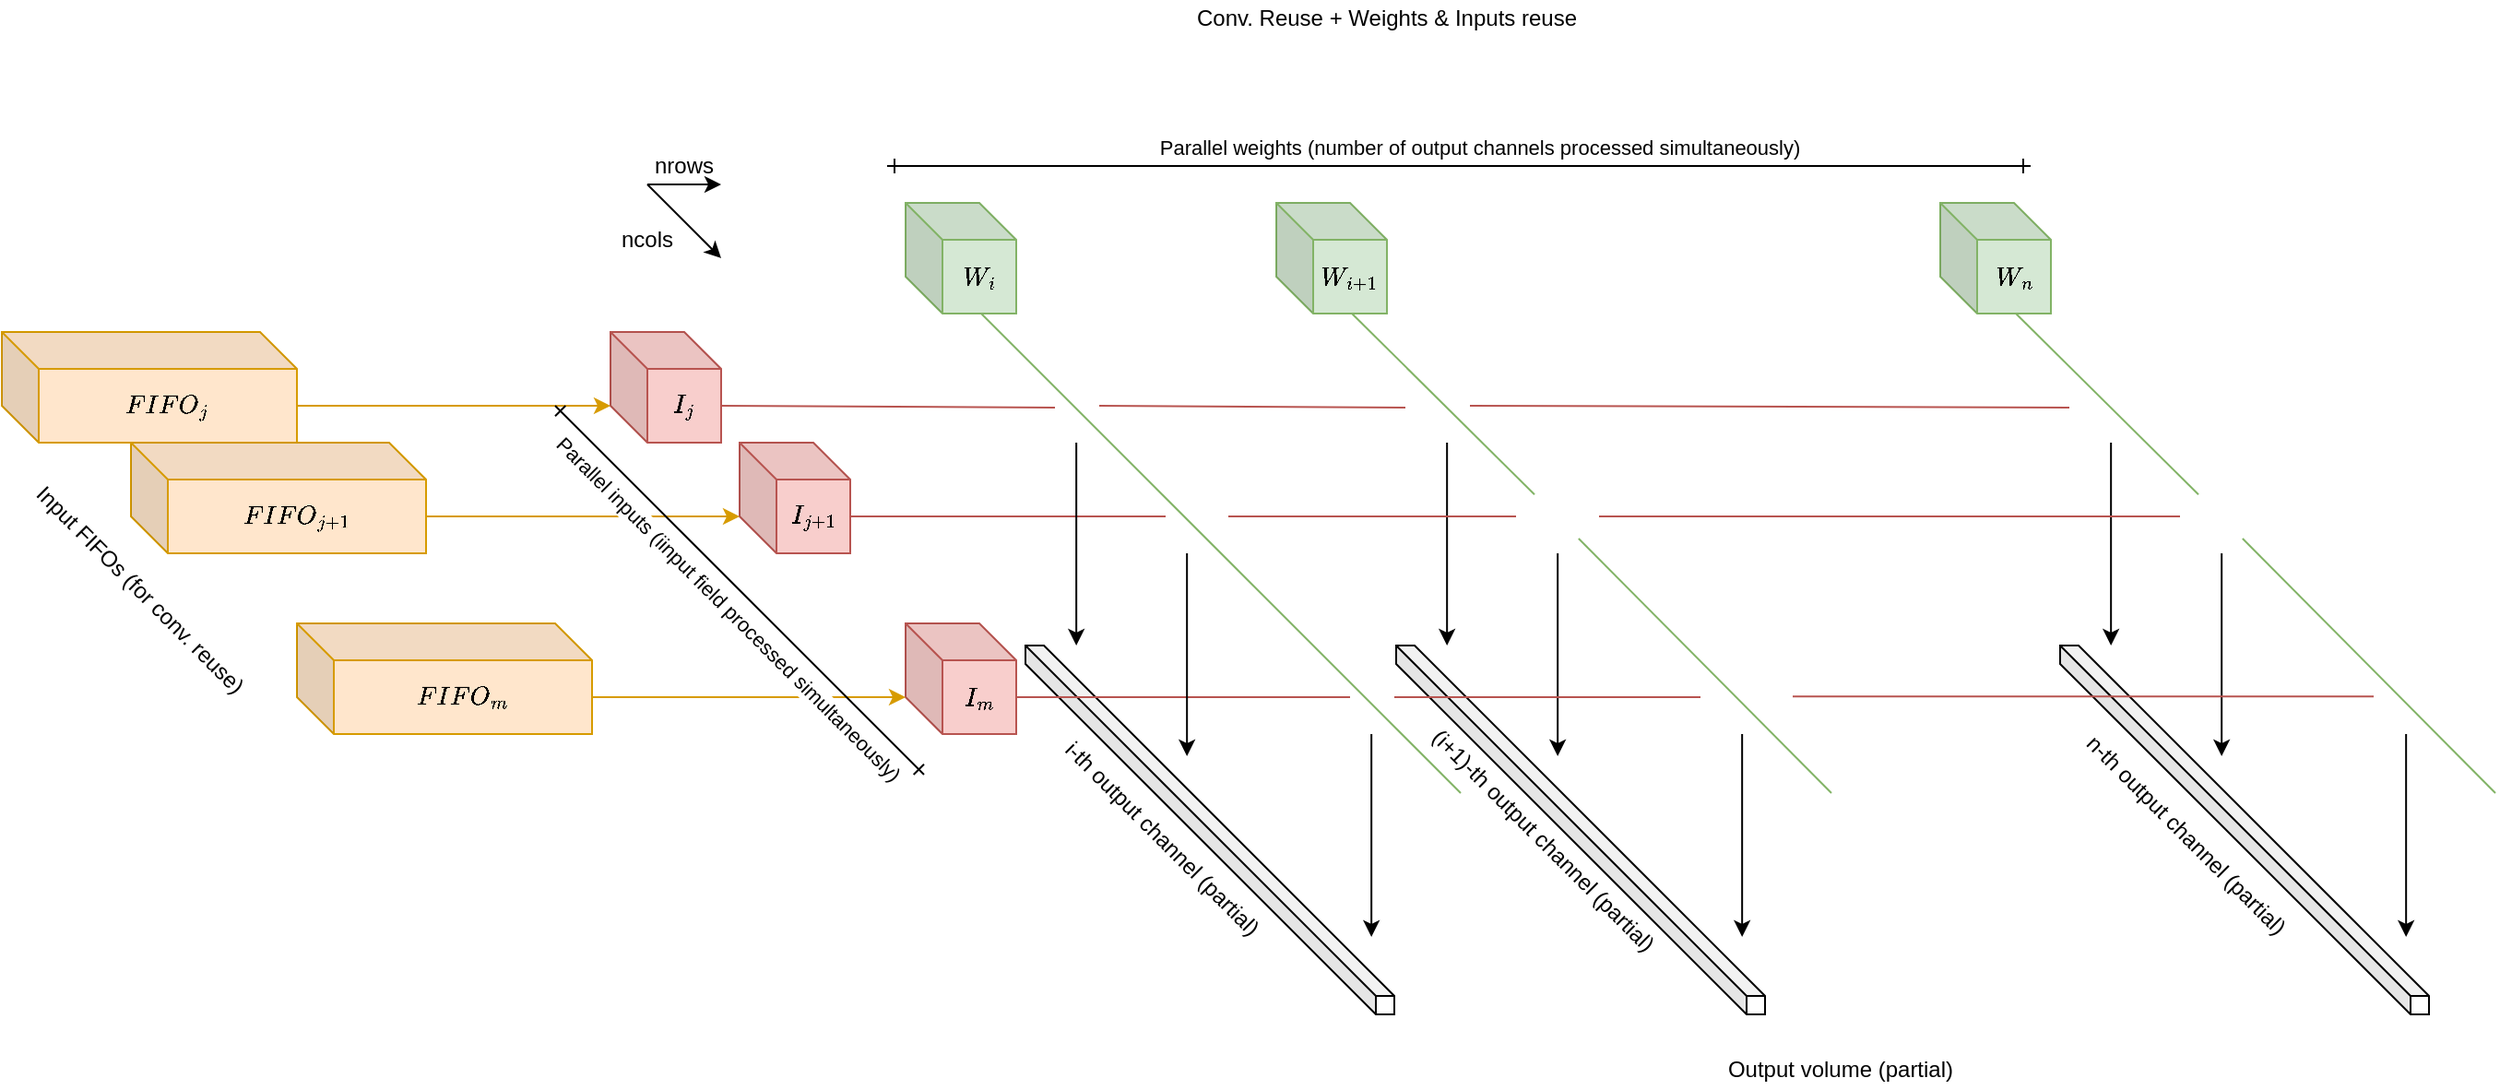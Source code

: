 <mxfile version="14.2.4" type="device"><diagram id="I5fhe5XFKbPEjw1CQDAn" name="Page-1"><mxGraphModel dx="1673" dy="866" grid="1" gridSize="10" guides="1" tooltips="1" connect="1" arrows="1" fold="1" page="1" pageScale="1" pageWidth="1654" pageHeight="1169" math="1" shadow="0"><root><mxCell id="0"/><mxCell id="1" parent="0"/><mxCell id="KKzuxdtbR2nL4gaFR80y-140" value="" style="endArrow=none;html=1;fillColor=#d5e8d4;strokeColor=#82b366;" edge="1" parent="1"><mxGeometry width="50" height="50" relative="1" as="geometry"><mxPoint x="961" y="490" as="sourcePoint"/><mxPoint x="701" y="230" as="targetPoint"/></mxGeometry></mxCell><mxCell id="KKzuxdtbR2nL4gaFR80y-136" value="" style="shape=cube;whiteSpace=wrap;html=1;boundedLbl=1;backgroundOutline=1;darkOpacity=0.05;darkOpacity2=0.1;size=190;" vertex="1" parent="1"><mxGeometry x="725" y="410" width="200" height="200" as="geometry"/></mxCell><mxCell id="KKzuxdtbR2nL4gaFR80y-129" value="$$I_j$$" style="shape=cube;whiteSpace=wrap;html=1;boundedLbl=1;backgroundOutline=1;darkOpacity=0.05;darkOpacity2=0.1;fillColor=#f8cecc;strokeColor=#b85450;" vertex="1" parent="1"><mxGeometry x="500" y="240" width="60" height="60" as="geometry"/></mxCell><mxCell id="KKzuxdtbR2nL4gaFR80y-130" value="$$W_i$$" style="shape=cube;whiteSpace=wrap;html=1;boundedLbl=1;backgroundOutline=1;darkOpacity=0.05;darkOpacity2=0.1;fillColor=#d5e8d4;strokeColor=#82b366;" vertex="1" parent="1"><mxGeometry x="660" y="170" width="60" height="60" as="geometry"/></mxCell><mxCell id="KKzuxdtbR2nL4gaFR80y-131" value="Conv. Reuse + Weights &amp;amp; Inputs reuse" style="text;html=1;strokeColor=none;fillColor=none;align=center;verticalAlign=middle;whiteSpace=wrap;rounded=0;" vertex="1" parent="1"><mxGeometry x="815.5" y="60" width="209.5" height="20" as="geometry"/></mxCell><mxCell id="KKzuxdtbR2nL4gaFR80y-132" style="edgeStyle=orthogonalEdgeStyle;rounded=0;orthogonalLoop=1;jettySize=auto;html=1;exitX=0;exitY=0;exitDx=60;exitDy=40;exitPerimeter=0;entryX=0.5;entryY=1;entryDx=0;entryDy=0;fillColor=#f8cecc;strokeColor=#b85450;endArrow=none;endFill=0;" edge="1" parent="1" source="KKzuxdtbR2nL4gaFR80y-133" target="KKzuxdtbR2nL4gaFR80y-139"><mxGeometry relative="1" as="geometry"/></mxCell><mxCell id="KKzuxdtbR2nL4gaFR80y-133" value="$$I_{j+1}$$" style="shape=cube;whiteSpace=wrap;html=1;boundedLbl=1;backgroundOutline=1;darkOpacity=0.05;darkOpacity2=0.1;fillColor=#f8cecc;strokeColor=#b85450;" vertex="1" parent="1"><mxGeometry x="570" y="300" width="60" height="60" as="geometry"/></mxCell><mxCell id="KKzuxdtbR2nL4gaFR80y-134" style="edgeStyle=orthogonalEdgeStyle;rounded=0;orthogonalLoop=1;jettySize=auto;html=1;exitX=0;exitY=0;exitDx=60;exitDy=40;exitPerimeter=0;endArrow=none;endFill=0;fillColor=#f8cecc;strokeColor=#b85450;" edge="1" parent="1" source="KKzuxdtbR2nL4gaFR80y-135" target="KKzuxdtbR2nL4gaFR80y-142"><mxGeometry relative="1" as="geometry"/></mxCell><mxCell id="KKzuxdtbR2nL4gaFR80y-135" value="$$I_m$$" style="shape=cube;whiteSpace=wrap;html=1;boundedLbl=1;backgroundOutline=1;darkOpacity=0.05;darkOpacity2=0.1;fillColor=#f8cecc;strokeColor=#b85450;" vertex="1" parent="1"><mxGeometry x="660" y="398" width="60" height="60" as="geometry"/></mxCell><mxCell id="KKzuxdtbR2nL4gaFR80y-137" value="" style="endArrow=none;html=1;entryX=0.5;entryY=1;entryDx=0;entryDy=0;exitX=0;exitY=0;exitDx=60;exitDy=40;exitPerimeter=0;endFill=0;fillColor=#f8cecc;strokeColor=#b85450;" edge="1" parent="1" source="KKzuxdtbR2nL4gaFR80y-129" target="KKzuxdtbR2nL4gaFR80y-141"><mxGeometry width="50" height="50" relative="1" as="geometry"><mxPoint x="581" y="360" as="sourcePoint"/><mxPoint x="631" y="310" as="targetPoint"/></mxGeometry></mxCell><mxCell id="KKzuxdtbR2nL4gaFR80y-139" value="" style="shape=image;html=1;verticalAlign=top;verticalLabelPosition=bottom;labelBackgroundColor=#ffffff;imageAspect=0;aspect=fixed;image=https://cdn2.iconfinder.com/data/icons/crystalproject/Open-Office-Icons/stock_draw-sphere.png;direction=south;" vertex="1" parent="1"><mxGeometry x="801" y="328" width="24" height="24" as="geometry"/></mxCell><mxCell id="KKzuxdtbR2nL4gaFR80y-141" value="" style="shape=image;html=1;verticalAlign=top;verticalLabelPosition=bottom;labelBackgroundColor=#ffffff;imageAspect=0;aspect=fixed;image=https://cdn2.iconfinder.com/data/icons/crystalproject/Open-Office-Icons/stock_draw-sphere.png;direction=south;" vertex="1" parent="1"><mxGeometry x="741" y="269" width="24" height="24" as="geometry"/></mxCell><mxCell id="KKzuxdtbR2nL4gaFR80y-142" value="" style="shape=image;html=1;verticalAlign=top;verticalLabelPosition=bottom;labelBackgroundColor=#ffffff;imageAspect=0;aspect=fixed;image=https://cdn2.iconfinder.com/data/icons/crystalproject/Open-Office-Icons/stock_draw-sphere.png;direction=south;" vertex="1" parent="1"><mxGeometry x="901" y="426" width="24" height="24" as="geometry"/></mxCell><mxCell id="KKzuxdtbR2nL4gaFR80y-145" value="i-th output channel (partial)" style="text;html=1;strokeColor=none;fillColor=none;align=center;verticalAlign=middle;whiteSpace=wrap;rounded=0;rotation=45;" vertex="1" parent="1"><mxGeometry x="720" y="500" width="159" height="29.14" as="geometry"/></mxCell><mxCell id="KKzuxdtbR2nL4gaFR80y-146" value="" style="endArrow=classic;html=1;" edge="1" parent="1"><mxGeometry width="50" height="50" relative="1" as="geometry"><mxPoint x="912.58" y="458" as="sourcePoint"/><mxPoint x="912.58" y="568" as="targetPoint"/></mxGeometry></mxCell><mxCell id="KKzuxdtbR2nL4gaFR80y-147" value="" style="endArrow=classic;html=1;" edge="1" parent="1"><mxGeometry width="50" height="50" relative="1" as="geometry"><mxPoint x="812.58" y="360" as="sourcePoint"/><mxPoint x="812.58" y="470" as="targetPoint"/></mxGeometry></mxCell><mxCell id="KKzuxdtbR2nL4gaFR80y-149" value="" style="endArrow=classic;html=1;" edge="1" parent="1"><mxGeometry width="50" height="50" relative="1" as="geometry"><mxPoint x="752.58" y="300" as="sourcePoint"/><mxPoint x="752.58" y="410" as="targetPoint"/></mxGeometry></mxCell><mxCell id="KKzuxdtbR2nL4gaFR80y-150" value="" style="shape=cube;whiteSpace=wrap;html=1;boundedLbl=1;backgroundOutline=1;darkOpacity=0.05;darkOpacity2=0.1;size=190;" vertex="1" parent="1"><mxGeometry x="926" y="410" width="200" height="200" as="geometry"/></mxCell><mxCell id="KKzuxdtbR2nL4gaFR80y-151" value="$$W_{i+1}$$" style="shape=cube;whiteSpace=wrap;html=1;boundedLbl=1;backgroundOutline=1;darkOpacity=0.05;darkOpacity2=0.1;fillColor=#d5e8d4;strokeColor=#82b366;" vertex="1" parent="1"><mxGeometry x="861" y="170" width="60" height="60" as="geometry"/></mxCell><mxCell id="KKzuxdtbR2nL4gaFR80y-152" value="" style="endArrow=none;html=1;fillColor=#d5e8d4;strokeColor=#82b366;" edge="1" parent="1" source="KKzuxdtbR2nL4gaFR80y-166"><mxGeometry width="50" height="50" relative="1" as="geometry"><mxPoint x="1162" y="490" as="sourcePoint"/><mxPoint x="902" y="230" as="targetPoint"/></mxGeometry></mxCell><mxCell id="KKzuxdtbR2nL4gaFR80y-153" value="" style="shape=image;html=1;verticalAlign=top;verticalLabelPosition=bottom;labelBackgroundColor=#ffffff;imageAspect=0;aspect=fixed;image=https://cdn2.iconfinder.com/data/icons/crystalproject/Open-Office-Icons/stock_draw-sphere.png;direction=south;" vertex="1" parent="1"><mxGeometry x="942" y="269" width="24" height="24" as="geometry"/></mxCell><mxCell id="KKzuxdtbR2nL4gaFR80y-155" value="" style="endArrow=classic;html=1;" edge="1" parent="1"><mxGeometry width="50" height="50" relative="1" as="geometry"><mxPoint x="1113.58" y="458" as="sourcePoint"/><mxPoint x="1113.58" y="568" as="targetPoint"/></mxGeometry></mxCell><mxCell id="KKzuxdtbR2nL4gaFR80y-156" value="" style="endArrow=classic;html=1;" edge="1" parent="1"><mxGeometry width="50" height="50" relative="1" as="geometry"><mxPoint x="1013.58" y="360" as="sourcePoint"/><mxPoint x="1013.58" y="470" as="targetPoint"/></mxGeometry></mxCell><mxCell id="KKzuxdtbR2nL4gaFR80y-157" value="" style="endArrow=classic;html=1;" edge="1" parent="1"><mxGeometry width="50" height="50" relative="1" as="geometry"><mxPoint x="953.58" y="300" as="sourcePoint"/><mxPoint x="953.58" y="410" as="targetPoint"/></mxGeometry></mxCell><mxCell id="KKzuxdtbR2nL4gaFR80y-158" value="" style="shape=cube;whiteSpace=wrap;html=1;boundedLbl=1;backgroundOutline=1;darkOpacity=0.05;darkOpacity2=0.1;size=190;" vertex="1" parent="1"><mxGeometry x="1286" y="410" width="200" height="200" as="geometry"/></mxCell><mxCell id="KKzuxdtbR2nL4gaFR80y-159" value="$$W_n$$" style="shape=cube;whiteSpace=wrap;html=1;boundedLbl=1;backgroundOutline=1;darkOpacity=0.05;darkOpacity2=0.1;fillColor=#d5e8d4;strokeColor=#82b366;" vertex="1" parent="1"><mxGeometry x="1221" y="170" width="60" height="60" as="geometry"/></mxCell><mxCell id="KKzuxdtbR2nL4gaFR80y-160" value="" style="endArrow=none;html=1;fillColor=#d5e8d4;strokeColor=#82b366;" edge="1" parent="1" source="KKzuxdtbR2nL4gaFR80y-168"><mxGeometry width="50" height="50" relative="1" as="geometry"><mxPoint x="1522" y="490" as="sourcePoint"/><mxPoint x="1262" y="230" as="targetPoint"/></mxGeometry></mxCell><mxCell id="KKzuxdtbR2nL4gaFR80y-161" value="" style="shape=image;html=1;verticalAlign=top;verticalLabelPosition=bottom;labelBackgroundColor=#ffffff;imageAspect=0;aspect=fixed;image=https://cdn2.iconfinder.com/data/icons/crystalproject/Open-Office-Icons/stock_draw-sphere.png;direction=south;" vertex="1" parent="1"><mxGeometry x="1302" y="269" width="24" height="24" as="geometry"/></mxCell><mxCell id="KKzuxdtbR2nL4gaFR80y-163" value="" style="endArrow=classic;html=1;" edge="1" parent="1"><mxGeometry width="50" height="50" relative="1" as="geometry"><mxPoint x="1473.58" y="458" as="sourcePoint"/><mxPoint x="1473.58" y="568" as="targetPoint"/></mxGeometry></mxCell><mxCell id="KKzuxdtbR2nL4gaFR80y-164" value="" style="endArrow=classic;html=1;" edge="1" parent="1"><mxGeometry width="50" height="50" relative="1" as="geometry"><mxPoint x="1373.58" y="360" as="sourcePoint"/><mxPoint x="1373.58" y="470" as="targetPoint"/></mxGeometry></mxCell><mxCell id="KKzuxdtbR2nL4gaFR80y-165" value="" style="endArrow=classic;html=1;" edge="1" parent="1"><mxGeometry width="50" height="50" relative="1" as="geometry"><mxPoint x="1313.58" y="300" as="sourcePoint"/><mxPoint x="1313.58" y="410" as="targetPoint"/></mxGeometry></mxCell><mxCell id="KKzuxdtbR2nL4gaFR80y-166" value="" style="shape=image;html=1;verticalAlign=top;verticalLabelPosition=bottom;labelBackgroundColor=#ffffff;imageAspect=0;aspect=fixed;image=https://cdn2.iconfinder.com/data/icons/crystalproject/Open-Office-Icons/stock_draw-sphere.png;direction=south;" vertex="1" parent="1"><mxGeometry x="1001" y="328" width="24" height="24" as="geometry"/></mxCell><mxCell id="KKzuxdtbR2nL4gaFR80y-167" value="" style="endArrow=none;html=1;fillColor=#d5e8d4;strokeColor=#82b366;" edge="1" parent="1" target="KKzuxdtbR2nL4gaFR80y-166"><mxGeometry width="50" height="50" relative="1" as="geometry"><mxPoint x="1162" y="490" as="sourcePoint"/><mxPoint x="902" y="230" as="targetPoint"/></mxGeometry></mxCell><mxCell id="KKzuxdtbR2nL4gaFR80y-168" value="" style="shape=image;html=1;verticalAlign=top;verticalLabelPosition=bottom;labelBackgroundColor=#ffffff;imageAspect=0;aspect=fixed;image=https://cdn2.iconfinder.com/data/icons/crystalproject/Open-Office-Icons/stock_draw-sphere.png;direction=south;" vertex="1" parent="1"><mxGeometry x="1361" y="328" width="24" height="24" as="geometry"/></mxCell><mxCell id="KKzuxdtbR2nL4gaFR80y-169" value="" style="endArrow=none;html=1;fillColor=#d5e8d4;strokeColor=#82b366;" edge="1" parent="1" target="KKzuxdtbR2nL4gaFR80y-168"><mxGeometry width="50" height="50" relative="1" as="geometry"><mxPoint x="1522" y="490" as="sourcePoint"/><mxPoint x="1262" y="230" as="targetPoint"/></mxGeometry></mxCell><mxCell id="KKzuxdtbR2nL4gaFR80y-170" value="(i+1)-th output channel (partial)" style="text;html=1;strokeColor=none;fillColor=none;align=center;verticalAlign=middle;whiteSpace=wrap;rounded=0;rotation=45;" vertex="1" parent="1"><mxGeometry x="921.25" y="503.54" width="169" height="25.6" as="geometry"/></mxCell><mxCell id="KKzuxdtbR2nL4gaFR80y-171" value="n-th output channel (partial)" style="text;html=1;strokeColor=none;fillColor=none;align=center;verticalAlign=middle;whiteSpace=wrap;rounded=0;rotation=45;" vertex="1" parent="1"><mxGeometry x="1270" y="500.0" width="169" height="25.6" as="geometry"/></mxCell><mxCell id="KKzuxdtbR2nL4gaFR80y-172" style="edgeStyle=orthogonalEdgeStyle;rounded=0;orthogonalLoop=1;jettySize=auto;html=1;fillColor=#f8cecc;strokeColor=#b85450;endArrow=none;endFill=0;" edge="1" parent="1"><mxGeometry relative="1" as="geometry"><mxPoint x="835" y="340" as="sourcePoint"/><mxPoint x="991" y="340" as="targetPoint"/></mxGeometry></mxCell><mxCell id="KKzuxdtbR2nL4gaFR80y-173" style="edgeStyle=orthogonalEdgeStyle;rounded=0;orthogonalLoop=1;jettySize=auto;html=1;exitX=0;exitY=0;exitDx=60;exitDy=40;exitPerimeter=0;endArrow=none;endFill=0;fillColor=#f8cecc;strokeColor=#b85450;" edge="1" parent="1"><mxGeometry relative="1" as="geometry"><mxPoint x="925" y="438" as="sourcePoint"/><mxPoint x="1091" y="438" as="targetPoint"/></mxGeometry></mxCell><mxCell id="KKzuxdtbR2nL4gaFR80y-174" value="" style="endArrow=none;html=1;exitX=0;exitY=0;exitDx=60;exitDy=40;exitPerimeter=0;endFill=0;fillColor=#f8cecc;strokeColor=#b85450;" edge="1" parent="1"><mxGeometry width="50" height="50" relative="1" as="geometry"><mxPoint x="765" y="280" as="sourcePoint"/><mxPoint x="931" y="281" as="targetPoint"/></mxGeometry></mxCell><mxCell id="KKzuxdtbR2nL4gaFR80y-175" style="edgeStyle=orthogonalEdgeStyle;rounded=0;orthogonalLoop=1;jettySize=auto;html=1;exitX=0;exitY=0;exitDx=60;exitDy=40;exitPerimeter=0;fillColor=#f8cecc;strokeColor=#b85450;endArrow=none;endFill=0;" edge="1" parent="1"><mxGeometry relative="1" as="geometry"><mxPoint x="1036" y="340" as="sourcePoint"/><mxPoint x="1351" y="340" as="targetPoint"/></mxGeometry></mxCell><mxCell id="KKzuxdtbR2nL4gaFR80y-177" value="" style="endArrow=none;html=1;exitX=0;exitY=0;exitDx=60;exitDy=40;exitPerimeter=0;endFill=0;fillColor=#f8cecc;strokeColor=#b85450;" edge="1" parent="1"><mxGeometry width="50" height="50" relative="1" as="geometry"><mxPoint x="966" y="280" as="sourcePoint"/><mxPoint x="1291" y="281" as="targetPoint"/></mxGeometry></mxCell><mxCell id="KKzuxdtbR2nL4gaFR80y-178" style="edgeStyle=orthogonalEdgeStyle;rounded=0;orthogonalLoop=1;jettySize=auto;html=1;exitX=0;exitY=0;exitDx=60;exitDy=40;exitPerimeter=0;fillColor=#f8cecc;strokeColor=#b85450;endArrow=none;endFill=0;" edge="1" parent="1"><mxGeometry relative="1" as="geometry"><mxPoint x="1141" y="437.58" as="sourcePoint"/><mxPoint x="1456" y="437.58" as="targetPoint"/></mxGeometry></mxCell><mxCell id="KKzuxdtbR2nL4gaFR80y-154" value="" style="shape=image;html=1;verticalAlign=top;verticalLabelPosition=bottom;labelBackgroundColor=#ffffff;imageAspect=0;aspect=fixed;image=https://cdn2.iconfinder.com/data/icons/crystalproject/Open-Office-Icons/stock_draw-sphere.png;direction=south;" vertex="1" parent="1"><mxGeometry x="1102" y="426" width="24" height="24" as="geometry"/></mxCell><mxCell id="KKzuxdtbR2nL4gaFR80y-162" value="" style="shape=image;html=1;verticalAlign=top;verticalLabelPosition=bottom;labelBackgroundColor=#ffffff;imageAspect=0;aspect=fixed;image=https://cdn2.iconfinder.com/data/icons/crystalproject/Open-Office-Icons/stock_draw-sphere.png;direction=south;" vertex="1" parent="1"><mxGeometry x="1462" y="426" width="24" height="24" as="geometry"/></mxCell><mxCell id="KKzuxdtbR2nL4gaFR80y-184" style="edgeStyle=orthogonalEdgeStyle;rounded=0;orthogonalLoop=1;jettySize=auto;html=1;exitX=0;exitY=0;exitDx=160;exitDy=40;exitPerimeter=0;entryX=0;entryY=0;entryDx=0;entryDy=40;entryPerimeter=0;endArrow=classic;endFill=1;fillColor=#ffe6cc;strokeColor=#d79b00;" edge="1" parent="1" source="KKzuxdtbR2nL4gaFR80y-181" target="KKzuxdtbR2nL4gaFR80y-129"><mxGeometry relative="1" as="geometry"/></mxCell><mxCell id="KKzuxdtbR2nL4gaFR80y-181" value="$$FIFO_j$$" style="shape=cube;whiteSpace=wrap;html=1;boundedLbl=1;backgroundOutline=1;darkOpacity=0.05;darkOpacity2=0.1;fillColor=#ffe6cc;strokeColor=#d79b00;" vertex="1" parent="1"><mxGeometry x="170" y="240" width="160" height="60" as="geometry"/></mxCell><mxCell id="KKzuxdtbR2nL4gaFR80y-185" style="edgeStyle=orthogonalEdgeStyle;rounded=0;orthogonalLoop=1;jettySize=auto;html=1;exitX=0;exitY=0;exitDx=160;exitDy=40;exitPerimeter=0;entryX=0;entryY=0;entryDx=0;entryDy=40;entryPerimeter=0;endArrow=classic;endFill=1;fillColor=#ffe6cc;strokeColor=#d79b00;" edge="1" parent="1" source="KKzuxdtbR2nL4gaFR80y-182" target="KKzuxdtbR2nL4gaFR80y-133"><mxGeometry relative="1" as="geometry"/></mxCell><mxCell id="KKzuxdtbR2nL4gaFR80y-182" value="$$FIFO_{j+1}$$" style="shape=cube;whiteSpace=wrap;html=1;boundedLbl=1;backgroundOutline=1;darkOpacity=0.05;darkOpacity2=0.1;fillColor=#ffe6cc;strokeColor=#d79b00;" vertex="1" parent="1"><mxGeometry x="240" y="300" width="160" height="60" as="geometry"/></mxCell><mxCell id="KKzuxdtbR2nL4gaFR80y-186" style="edgeStyle=orthogonalEdgeStyle;rounded=0;orthogonalLoop=1;jettySize=auto;html=1;exitX=0;exitY=0;exitDx=160;exitDy=40;exitPerimeter=0;entryX=0;entryY=0;entryDx=0;entryDy=40;entryPerimeter=0;endArrow=classic;endFill=1;fillColor=#ffe6cc;strokeColor=#d79b00;" edge="1" parent="1" source="KKzuxdtbR2nL4gaFR80y-183" target="KKzuxdtbR2nL4gaFR80y-135"><mxGeometry relative="1" as="geometry"/></mxCell><mxCell id="KKzuxdtbR2nL4gaFR80y-183" value="$$FIFO_m$$" style="shape=cube;whiteSpace=wrap;html=1;boundedLbl=1;backgroundOutline=1;darkOpacity=0.05;darkOpacity2=0.1;fillColor=#ffe6cc;strokeColor=#d79b00;" vertex="1" parent="1"><mxGeometry x="330" y="398" width="160" height="60" as="geometry"/></mxCell><mxCell id="KKzuxdtbR2nL4gaFR80y-187" value="Output volume (partial)" style="text;html=1;strokeColor=none;fillColor=none;align=center;verticalAlign=middle;whiteSpace=wrap;rounded=0;" vertex="1" parent="1"><mxGeometry x="1048" y="630" width="238" height="20" as="geometry"/></mxCell><mxCell id="KKzuxdtbR2nL4gaFR80y-188" value="" style="endArrow=classic;html=1;" edge="1" parent="1"><mxGeometry width="50" height="50" relative="1" as="geometry"><mxPoint x="520" y="160" as="sourcePoint"/><mxPoint x="560" y="160" as="targetPoint"/></mxGeometry></mxCell><mxCell id="KKzuxdtbR2nL4gaFR80y-189" value="" style="endArrow=classic;html=1;" edge="1" parent="1"><mxGeometry width="50" height="50" relative="1" as="geometry"><mxPoint x="520" y="160" as="sourcePoint"/><mxPoint x="560" y="200" as="targetPoint"/></mxGeometry></mxCell><mxCell id="KKzuxdtbR2nL4gaFR80y-190" value="ncols" style="text;html=1;strokeColor=none;fillColor=none;align=center;verticalAlign=middle;whiteSpace=wrap;rounded=0;" vertex="1" parent="1"><mxGeometry x="500" y="180" width="40" height="20" as="geometry"/></mxCell><mxCell id="KKzuxdtbR2nL4gaFR80y-191" value="nrows" style="text;html=1;strokeColor=none;fillColor=none;align=center;verticalAlign=middle;whiteSpace=wrap;rounded=0;" vertex="1" parent="1"><mxGeometry x="520" y="140" width="40" height="20" as="geometry"/></mxCell><mxCell id="KKzuxdtbR2nL4gaFR80y-192" value="" style="endArrow=ERone;html=1;startArrow=ERone;startFill=0;endFill=0;" edge="1" parent="1"><mxGeometry width="50" height="50" relative="1" as="geometry"><mxPoint x="650" y="150" as="sourcePoint"/><mxPoint x="1270" y="150" as="targetPoint"/></mxGeometry></mxCell><mxCell id="KKzuxdtbR2nL4gaFR80y-193" value="Parallel weights (number of output channels processed simultaneously)" style="edgeLabel;html=1;align=center;verticalAlign=middle;resizable=0;points=[];" vertex="1" connectable="0" parent="KKzuxdtbR2nL4gaFR80y-192"><mxGeometry x="-0.04" y="2" relative="1" as="geometry"><mxPoint x="23.35" y="-8" as="offset"/></mxGeometry></mxCell><mxCell id="KKzuxdtbR2nL4gaFR80y-194" value="" style="endArrow=ERone;html=1;endFill=0;startArrow=ERone;startFill=0;" edge="1" parent="1"><mxGeometry width="50" height="50" relative="1" as="geometry"><mxPoint x="670" y="480" as="sourcePoint"/><mxPoint x="470" y="280" as="targetPoint"/></mxGeometry></mxCell><mxCell id="KKzuxdtbR2nL4gaFR80y-195" value="Parallel inputs (iinput field processed simultaneously)" style="edgeLabel;html=1;align=center;verticalAlign=middle;resizable=0;points=[];rotation=45;" vertex="1" connectable="0" parent="KKzuxdtbR2nL4gaFR80y-194"><mxGeometry x="0.113" relative="1" as="geometry"><mxPoint x="5.38" y="20.92" as="offset"/></mxGeometry></mxCell><mxCell id="KKzuxdtbR2nL4gaFR80y-196" value="Input FIFOs (for conv. reuse)" style="text;html=1;strokeColor=none;fillColor=none;align=center;verticalAlign=middle;whiteSpace=wrap;rounded=0;rotation=45;" vertex="1" parent="1"><mxGeometry x="160" y="370" width="170" height="20" as="geometry"/></mxCell></root></mxGraphModel></diagram></mxfile>